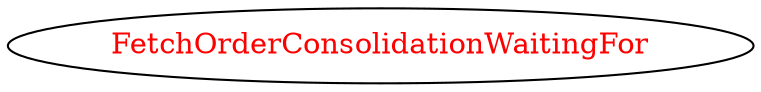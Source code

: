 digraph dependencyGraph {
 concentrate=true;
 ranksep="2.0";
 rankdir="LR"; 
 splines="ortho";
"FetchOrderConsolidationWaitingFor" [fontcolor="red"];
}